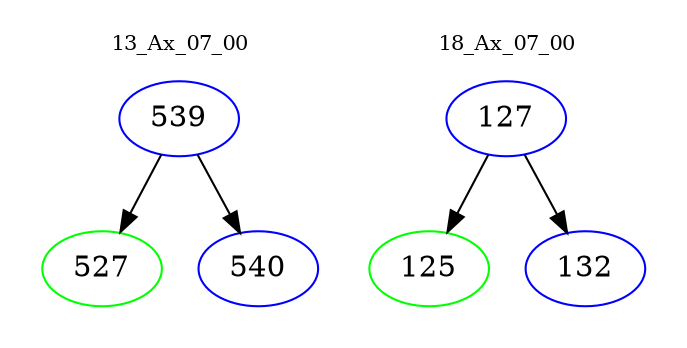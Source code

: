 digraph{
subgraph cluster_0 {
color = white
label = "13_Ax_07_00";
fontsize=10;
T0_539 [label="539", color="blue"]
T0_539 -> T0_527 [color="black"]
T0_527 [label="527", color="green"]
T0_539 -> T0_540 [color="black"]
T0_540 [label="540", color="blue"]
}
subgraph cluster_1 {
color = white
label = "18_Ax_07_00";
fontsize=10;
T1_127 [label="127", color="blue"]
T1_127 -> T1_125 [color="black"]
T1_125 [label="125", color="green"]
T1_127 -> T1_132 [color="black"]
T1_132 [label="132", color="blue"]
}
}
